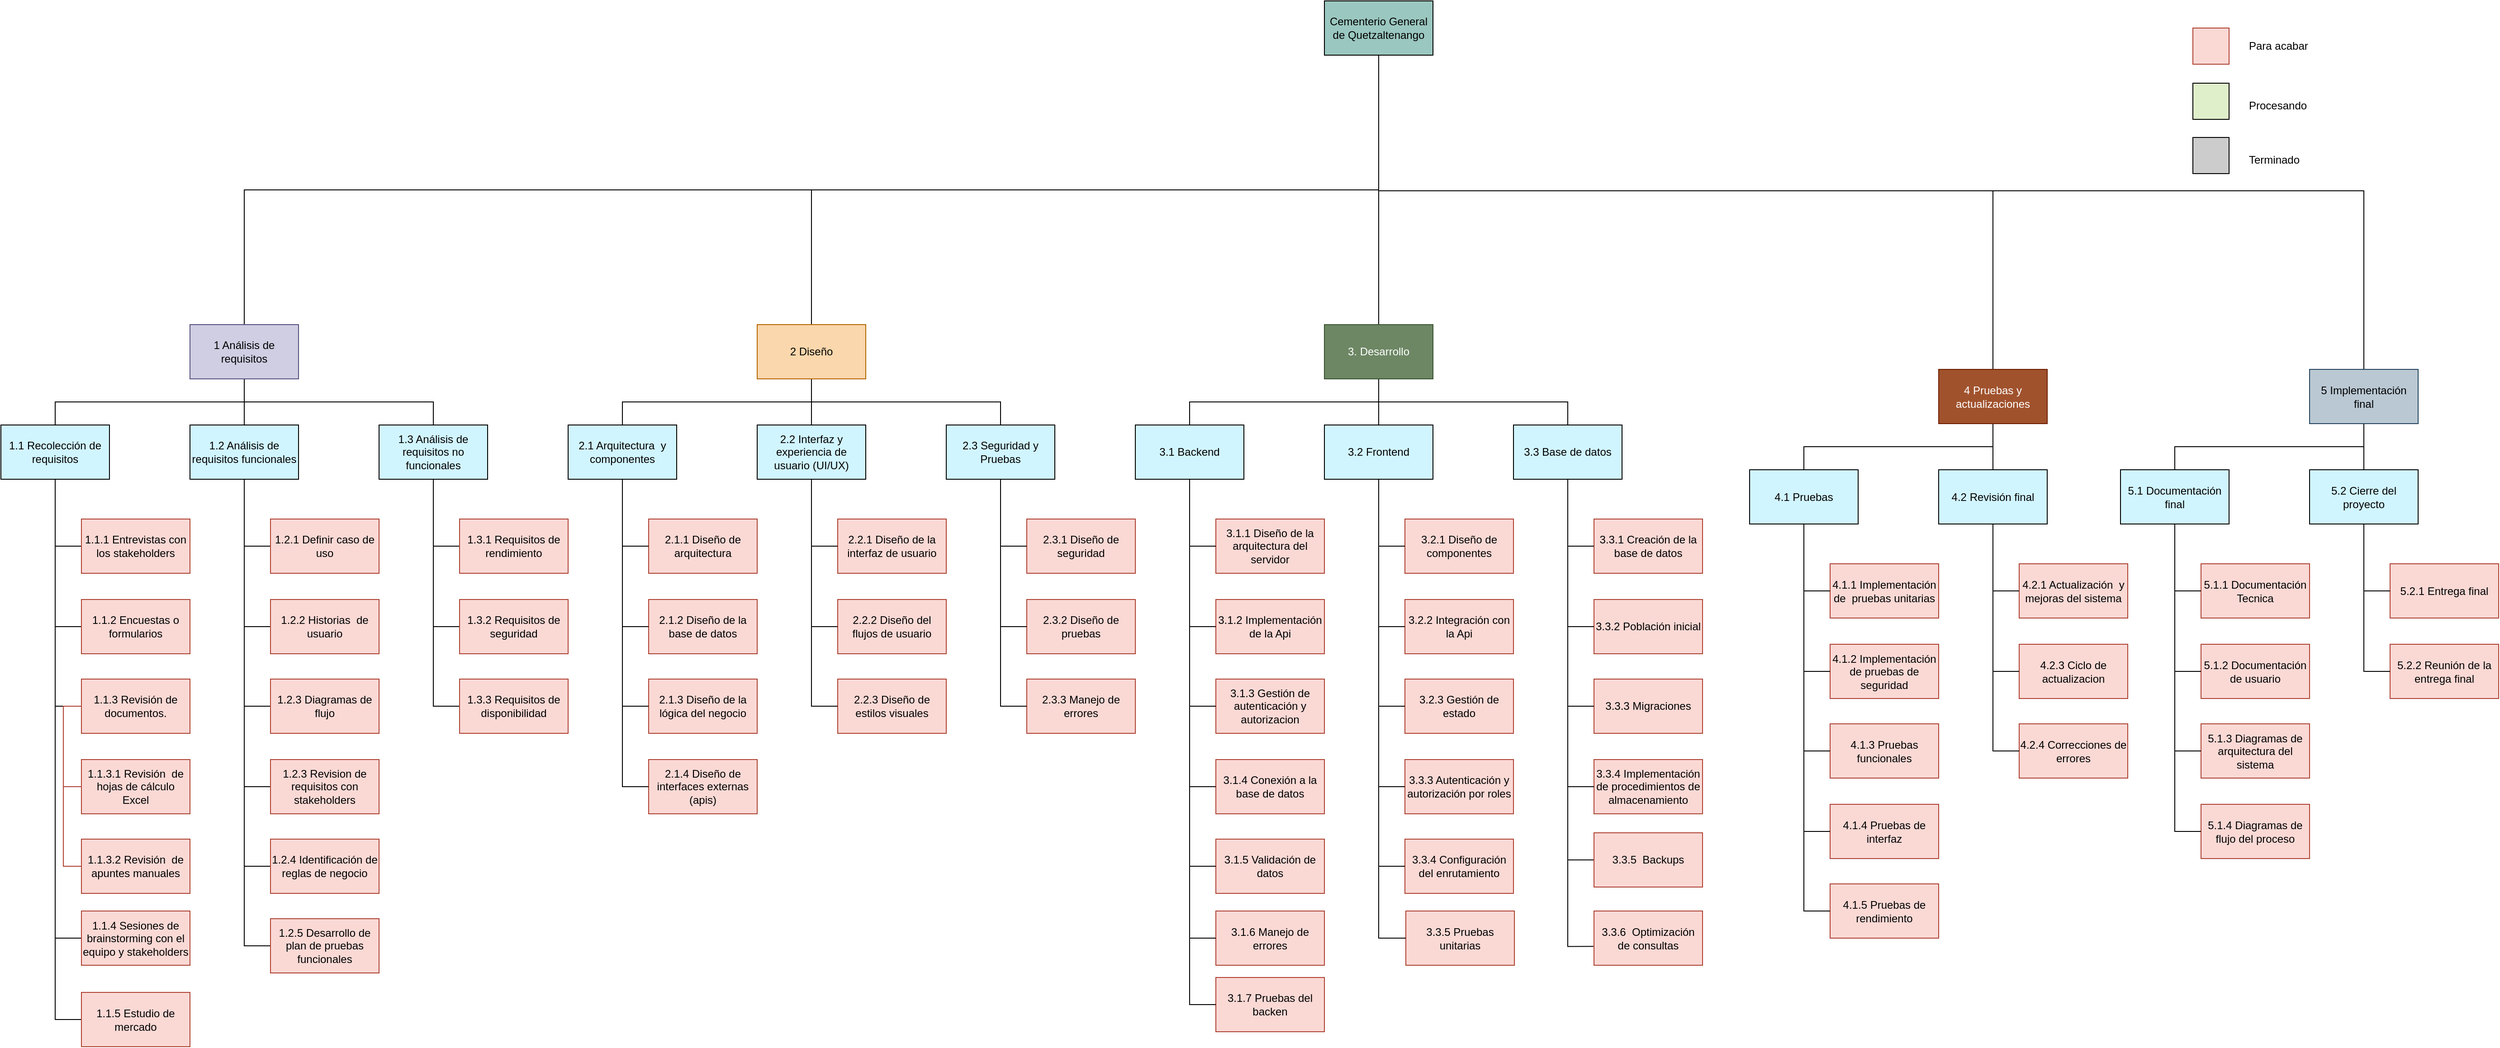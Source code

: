 <mxfile version="26.2.10">
  <diagram name="Página-1" id="ytp-J6KIpWUC5JyVUHeC">
    <mxGraphModel dx="3496" dy="3145" grid="1" gridSize="10" guides="1" tooltips="1" connect="1" arrows="1" fold="1" page="1" pageScale="1" pageWidth="827" pageHeight="1169" math="0" shadow="0">
      <root>
        <mxCell id="0" />
        <mxCell id="1" parent="0" />
        <mxCell id="alo-BbdLTmLTCpMK7mMC-1" style="edgeStyle=orthogonalEdgeStyle;rounded=0;orthogonalLoop=1;jettySize=auto;html=1;exitX=0.5;exitY=1;exitDx=0;exitDy=0;endArrow=none;endFill=0;" parent="1" source="alo-BbdLTmLTCpMK7mMC-4" target="alo-BbdLTmLTCpMK7mMC-90" edge="1">
          <mxGeometry relative="1" as="geometry" />
        </mxCell>
        <mxCell id="alo-BbdLTmLTCpMK7mMC-2" style="edgeStyle=orthogonalEdgeStyle;rounded=0;orthogonalLoop=1;jettySize=auto;html=1;exitX=0.5;exitY=1;exitDx=0;exitDy=0;endArrow=none;endFill=0;" parent="1" source="alo-BbdLTmLTCpMK7mMC-4" target="alo-BbdLTmLTCpMK7mMC-8" edge="1">
          <mxGeometry relative="1" as="geometry" />
        </mxCell>
        <mxCell id="alo-BbdLTmLTCpMK7mMC-3" style="edgeStyle=orthogonalEdgeStyle;rounded=0;orthogonalLoop=1;jettySize=auto;html=1;exitX=0.5;exitY=1;exitDx=0;exitDy=0;entryX=0.5;entryY=0;entryDx=0;entryDy=0;endArrow=none;endFill=0;" parent="1" source="alo-BbdLTmLTCpMK7mMC-4" target="alo-BbdLTmLTCpMK7mMC-46" edge="1">
          <mxGeometry relative="1" as="geometry" />
        </mxCell>
        <mxCell id="2wrqJp-WP9_0Wqr9iP73-225" style="edgeStyle=orthogonalEdgeStyle;rounded=0;orthogonalLoop=1;jettySize=auto;html=1;entryX=0.5;entryY=0;entryDx=0;entryDy=0;endArrow=none;startFill=0;exitX=0.5;exitY=1;exitDx=0;exitDy=0;" edge="1" parent="1" source="alo-BbdLTmLTCpMK7mMC-4" target="alo-BbdLTmLTCpMK7mMC-127">
          <mxGeometry relative="1" as="geometry">
            <Array as="points">
              <mxPoint x="1740" y="200" />
              <mxPoint x="2419" y="200" />
            </Array>
          </mxGeometry>
        </mxCell>
        <mxCell id="2wrqJp-WP9_0Wqr9iP73-226" style="edgeStyle=orthogonalEdgeStyle;rounded=0;orthogonalLoop=1;jettySize=auto;html=1;entryX=0.5;entryY=0;entryDx=0;entryDy=0;endArrow=none;startFill=0;exitX=0.5;exitY=1;exitDx=0;exitDy=0;" edge="1" parent="1" source="alo-BbdLTmLTCpMK7mMC-4" target="2wrqJp-WP9_0Wqr9iP73-206">
          <mxGeometry relative="1" as="geometry">
            <Array as="points">
              <mxPoint x="1740" y="200" />
              <mxPoint x="2829" y="200" />
            </Array>
          </mxGeometry>
        </mxCell>
        <mxCell id="alo-BbdLTmLTCpMK7mMC-4" value="Cementerio General de Quetzaltenango" style="rounded=0;whiteSpace=wrap;html=1;fillColor=#9AC7BF;" parent="1" vertex="1">
          <mxGeometry x="1680" y="-10" width="120" height="60" as="geometry" />
        </mxCell>
        <mxCell id="alo-BbdLTmLTCpMK7mMC-5" style="edgeStyle=orthogonalEdgeStyle;rounded=0;orthogonalLoop=1;jettySize=auto;html=1;exitX=0.5;exitY=1;exitDx=0;exitDy=0;endArrow=none;endFill=0;" parent="1" source="alo-BbdLTmLTCpMK7mMC-8" target="alo-BbdLTmLTCpMK7mMC-36" edge="1">
          <mxGeometry relative="1" as="geometry" />
        </mxCell>
        <mxCell id="alo-BbdLTmLTCpMK7mMC-6" style="edgeStyle=orthogonalEdgeStyle;rounded=0;orthogonalLoop=1;jettySize=auto;html=1;exitX=0.5;exitY=1;exitDx=0;exitDy=0;endArrow=none;endFill=0;" parent="1" source="alo-BbdLTmLTCpMK7mMC-8" target="alo-BbdLTmLTCpMK7mMC-14" edge="1">
          <mxGeometry relative="1" as="geometry" />
        </mxCell>
        <mxCell id="alo-BbdLTmLTCpMK7mMC-7" style="edgeStyle=orthogonalEdgeStyle;rounded=0;orthogonalLoop=1;jettySize=auto;html=1;exitX=0.5;exitY=1;exitDx=0;exitDy=0;endArrow=none;endFill=0;" parent="1" source="alo-BbdLTmLTCpMK7mMC-8" target="alo-BbdLTmLTCpMK7mMC-25" edge="1">
          <mxGeometry relative="1" as="geometry" />
        </mxCell>
        <mxCell id="alo-BbdLTmLTCpMK7mMC-8" value="1 Análisis de requisitos" style="rounded=0;whiteSpace=wrap;html=1;fillColor=#d0cee2;strokeColor=#56517e;" parent="1" vertex="1">
          <mxGeometry x="426" y="348" width="120" height="60" as="geometry" />
        </mxCell>
        <mxCell id="alo-BbdLTmLTCpMK7mMC-9" style="edgeStyle=orthogonalEdgeStyle;rounded=0;orthogonalLoop=1;jettySize=auto;html=1;exitX=0.5;exitY=1;exitDx=0;exitDy=0;entryX=0;entryY=0.5;entryDx=0;entryDy=0;endArrow=none;endFill=0;" parent="1" source="alo-BbdLTmLTCpMK7mMC-14" target="alo-BbdLTmLTCpMK7mMC-15" edge="1">
          <mxGeometry relative="1" as="geometry" />
        </mxCell>
        <mxCell id="alo-BbdLTmLTCpMK7mMC-10" style="edgeStyle=orthogonalEdgeStyle;rounded=0;orthogonalLoop=1;jettySize=auto;html=1;exitX=0.5;exitY=1;exitDx=0;exitDy=0;entryX=0;entryY=0.5;entryDx=0;entryDy=0;endArrow=none;endFill=0;" parent="1" source="alo-BbdLTmLTCpMK7mMC-14" target="alo-BbdLTmLTCpMK7mMC-17" edge="1">
          <mxGeometry relative="1" as="geometry" />
        </mxCell>
        <mxCell id="alo-BbdLTmLTCpMK7mMC-11" style="edgeStyle=orthogonalEdgeStyle;rounded=0;orthogonalLoop=1;jettySize=auto;html=1;exitX=0.5;exitY=1;exitDx=0;exitDy=0;entryX=0;entryY=0.5;entryDx=0;entryDy=0;endArrow=none;endFill=0;" parent="1" source="alo-BbdLTmLTCpMK7mMC-14" target="alo-BbdLTmLTCpMK7mMC-16" edge="1">
          <mxGeometry relative="1" as="geometry" />
        </mxCell>
        <mxCell id="alo-BbdLTmLTCpMK7mMC-12" style="edgeStyle=orthogonalEdgeStyle;rounded=0;orthogonalLoop=1;jettySize=auto;html=1;exitX=0.5;exitY=1;exitDx=0;exitDy=0;entryX=0;entryY=0.5;entryDx=0;entryDy=0;endArrow=none;endFill=0;" parent="1" source="alo-BbdLTmLTCpMK7mMC-14" target="alo-BbdLTmLTCpMK7mMC-18" edge="1">
          <mxGeometry relative="1" as="geometry" />
        </mxCell>
        <mxCell id="alo-BbdLTmLTCpMK7mMC-13" style="edgeStyle=orthogonalEdgeStyle;rounded=0;orthogonalLoop=1;jettySize=auto;html=1;exitX=0.5;exitY=1;exitDx=0;exitDy=0;entryX=0;entryY=0.5;entryDx=0;entryDy=0;endArrow=none;endFill=0;" parent="1" source="alo-BbdLTmLTCpMK7mMC-14" target="alo-BbdLTmLTCpMK7mMC-19" edge="1">
          <mxGeometry relative="1" as="geometry" />
        </mxCell>
        <mxCell id="alo-BbdLTmLTCpMK7mMC-14" value="1.1 Recolección de requisitos" style="rounded=0;whiteSpace=wrap;html=1;fillColor=#D1F5FF;" parent="1" vertex="1">
          <mxGeometry x="217" y="459" width="120" height="60" as="geometry" />
        </mxCell>
        <mxCell id="alo-BbdLTmLTCpMK7mMC-15" value="1.1.1 Entrevistas con los stakeholders" style="rounded=0;whiteSpace=wrap;html=1;fillColor=#fad9d5;strokeColor=#ae4132;" parent="1" vertex="1">
          <mxGeometry x="306" y="563" width="120" height="60" as="geometry" />
        </mxCell>
        <mxCell id="alo-BbdLTmLTCpMK7mMC-162" style="edgeStyle=orthogonalEdgeStyle;rounded=0;orthogonalLoop=1;jettySize=auto;html=1;entryX=0;entryY=0.5;entryDx=0;entryDy=0;exitX=0;exitY=0.5;exitDx=0;exitDy=0;endArrow=none;startFill=0;fillColor=#fad9d5;strokeColor=#ae4132;" parent="1" source="alo-BbdLTmLTCpMK7mMC-16" target="alo-BbdLTmLTCpMK7mMC-160" edge="1">
          <mxGeometry relative="1" as="geometry" />
        </mxCell>
        <mxCell id="alo-BbdLTmLTCpMK7mMC-163" style="edgeStyle=orthogonalEdgeStyle;rounded=0;orthogonalLoop=1;jettySize=auto;html=1;entryX=0;entryY=0.5;entryDx=0;entryDy=0;endArrow=none;startFill=0;exitX=0;exitY=0.5;exitDx=0;exitDy=0;fillColor=#fad9d5;strokeColor=#ae4132;" parent="1" source="alo-BbdLTmLTCpMK7mMC-16" target="alo-BbdLTmLTCpMK7mMC-161" edge="1">
          <mxGeometry relative="1" as="geometry" />
        </mxCell>
        <mxCell id="alo-BbdLTmLTCpMK7mMC-16" value="1.1.3 Revisión de documentos." style="rounded=0;whiteSpace=wrap;html=1;fillColor=#fad9d5;strokeColor=#ae4132;" parent="1" vertex="1">
          <mxGeometry x="306" y="740" width="120" height="60" as="geometry" />
        </mxCell>
        <mxCell id="alo-BbdLTmLTCpMK7mMC-17" value="1.1.2 Encuestas o formularios" style="rounded=0;whiteSpace=wrap;html=1;fillColor=#fad9d5;strokeColor=#ae4132;" parent="1" vertex="1">
          <mxGeometry x="306" y="652" width="120" height="60" as="geometry" />
        </mxCell>
        <mxCell id="alo-BbdLTmLTCpMK7mMC-18" value="1.1.4 Sesiones de brainstorming con el equipo y stakeholders" style="rounded=0;whiteSpace=wrap;html=1;fillColor=#fad9d5;strokeColor=#ae4132;" parent="1" vertex="1">
          <mxGeometry x="306" y="996.5" width="120" height="60" as="geometry" />
        </mxCell>
        <mxCell id="alo-BbdLTmLTCpMK7mMC-19" value="1.1.5 Estudio de mercado" style="rounded=0;whiteSpace=wrap;html=1;fillColor=#fad9d5;strokeColor=#ae4132;" parent="1" vertex="1">
          <mxGeometry x="306" y="1086.5" width="120" height="60" as="geometry" />
        </mxCell>
        <mxCell id="alo-BbdLTmLTCpMK7mMC-20" style="edgeStyle=orthogonalEdgeStyle;rounded=0;orthogonalLoop=1;jettySize=auto;html=1;exitX=0.5;exitY=1;exitDx=0;exitDy=0;entryX=0;entryY=0.5;entryDx=0;entryDy=0;endArrow=none;endFill=0;" parent="1" source="alo-BbdLTmLTCpMK7mMC-25" target="alo-BbdLTmLTCpMK7mMC-26" edge="1">
          <mxGeometry relative="1" as="geometry" />
        </mxCell>
        <mxCell id="alo-BbdLTmLTCpMK7mMC-21" style="edgeStyle=orthogonalEdgeStyle;rounded=0;orthogonalLoop=1;jettySize=auto;html=1;exitX=0.5;exitY=1;exitDx=0;exitDy=0;entryX=0;entryY=0.5;entryDx=0;entryDy=0;endArrow=none;endFill=0;" parent="1" source="alo-BbdLTmLTCpMK7mMC-25" target="alo-BbdLTmLTCpMK7mMC-28" edge="1">
          <mxGeometry relative="1" as="geometry" />
        </mxCell>
        <mxCell id="alo-BbdLTmLTCpMK7mMC-22" style="edgeStyle=orthogonalEdgeStyle;rounded=0;orthogonalLoop=1;jettySize=auto;html=1;exitX=0.5;exitY=1;exitDx=0;exitDy=0;entryX=0;entryY=0.5;entryDx=0;entryDy=0;endArrow=none;endFill=0;" parent="1" source="alo-BbdLTmLTCpMK7mMC-25" target="alo-BbdLTmLTCpMK7mMC-27" edge="1">
          <mxGeometry relative="1" as="geometry" />
        </mxCell>
        <mxCell id="alo-BbdLTmLTCpMK7mMC-23" style="edgeStyle=orthogonalEdgeStyle;rounded=0;orthogonalLoop=1;jettySize=auto;html=1;exitX=0.5;exitY=1;exitDx=0;exitDy=0;entryX=0;entryY=0.5;entryDx=0;entryDy=0;endArrow=none;endFill=0;" parent="1" source="alo-BbdLTmLTCpMK7mMC-25" target="alo-BbdLTmLTCpMK7mMC-29" edge="1">
          <mxGeometry relative="1" as="geometry" />
        </mxCell>
        <mxCell id="alo-BbdLTmLTCpMK7mMC-24" style="edgeStyle=orthogonalEdgeStyle;rounded=0;orthogonalLoop=1;jettySize=auto;html=1;exitX=0.5;exitY=1;exitDx=0;exitDy=0;entryX=0;entryY=0.5;entryDx=0;entryDy=0;endArrow=none;endFill=0;" parent="1" source="alo-BbdLTmLTCpMK7mMC-25" target="alo-BbdLTmLTCpMK7mMC-30" edge="1">
          <mxGeometry relative="1" as="geometry" />
        </mxCell>
        <mxCell id="alo-BbdLTmLTCpMK7mMC-25" value="1.2 Análisis de requisitos funcionales" style="rounded=0;whiteSpace=wrap;html=1;fillColor=#D1F5FF;" parent="1" vertex="1">
          <mxGeometry x="426" y="459" width="120" height="60" as="geometry" />
        </mxCell>
        <mxCell id="alo-BbdLTmLTCpMK7mMC-26" value="1.2.1 Definir caso de uso" style="rounded=0;whiteSpace=wrap;html=1;fillColor=#fad9d5;strokeColor=#ae4132;" parent="1" vertex="1">
          <mxGeometry x="515" y="563" width="120" height="60" as="geometry" />
        </mxCell>
        <mxCell id="alo-BbdLTmLTCpMK7mMC-27" value="1.2.3 Diagramas de flujo" style="rounded=0;whiteSpace=wrap;html=1;fillColor=#fad9d5;strokeColor=#ae4132;" parent="1" vertex="1">
          <mxGeometry x="515" y="740" width="120" height="60" as="geometry" />
        </mxCell>
        <mxCell id="alo-BbdLTmLTCpMK7mMC-28" value="1.2.2 Historias&amp;nbsp; de usuario" style="rounded=0;whiteSpace=wrap;html=1;fillColor=#fad9d5;strokeColor=#ae4132;" parent="1" vertex="1">
          <mxGeometry x="515" y="652" width="120" height="60" as="geometry" />
        </mxCell>
        <mxCell id="alo-BbdLTmLTCpMK7mMC-29" value="1.2.4 Identificación de reglas de negocio " style="rounded=0;whiteSpace=wrap;html=1;fillColor=#fad9d5;strokeColor=#ae4132;" parent="1" vertex="1">
          <mxGeometry x="515" y="917" width="120" height="60" as="geometry" />
        </mxCell>
        <mxCell id="alo-BbdLTmLTCpMK7mMC-30" value="1.2.5 Desarrollo de plan de pruebas funcionales" style="rounded=0;whiteSpace=wrap;html=1;fillColor=#fad9d5;strokeColor=#ae4132;" parent="1" vertex="1">
          <mxGeometry x="515" y="1005" width="120" height="60" as="geometry" />
        </mxCell>
        <mxCell id="alo-BbdLTmLTCpMK7mMC-31" style="edgeStyle=orthogonalEdgeStyle;rounded=0;orthogonalLoop=1;jettySize=auto;html=1;exitX=0.5;exitY=1;exitDx=0;exitDy=0;entryX=0;entryY=0.5;entryDx=0;entryDy=0;endArrow=none;endFill=0;" parent="1" source="alo-BbdLTmLTCpMK7mMC-36" target="alo-BbdLTmLTCpMK7mMC-37" edge="1">
          <mxGeometry relative="1" as="geometry" />
        </mxCell>
        <mxCell id="alo-BbdLTmLTCpMK7mMC-32" style="edgeStyle=orthogonalEdgeStyle;rounded=0;orthogonalLoop=1;jettySize=auto;html=1;exitX=0.5;exitY=1;exitDx=0;exitDy=0;entryX=0;entryY=0.5;entryDx=0;entryDy=0;endArrow=none;endFill=0;" parent="1" source="alo-BbdLTmLTCpMK7mMC-36" target="alo-BbdLTmLTCpMK7mMC-39" edge="1">
          <mxGeometry relative="1" as="geometry" />
        </mxCell>
        <mxCell id="alo-BbdLTmLTCpMK7mMC-33" style="edgeStyle=orthogonalEdgeStyle;rounded=0;orthogonalLoop=1;jettySize=auto;html=1;exitX=0.5;exitY=1;exitDx=0;exitDy=0;entryX=0;entryY=0.5;entryDx=0;entryDy=0;endArrow=none;endFill=0;" parent="1" source="alo-BbdLTmLTCpMK7mMC-36" target="alo-BbdLTmLTCpMK7mMC-38" edge="1">
          <mxGeometry relative="1" as="geometry" />
        </mxCell>
        <mxCell id="alo-BbdLTmLTCpMK7mMC-36" value="1.3 Análisis de requisitos no funcionales" style="rounded=0;whiteSpace=wrap;html=1;fillColor=#D1F5FF;" parent="1" vertex="1">
          <mxGeometry x="635" y="459" width="120" height="60" as="geometry" />
        </mxCell>
        <mxCell id="alo-BbdLTmLTCpMK7mMC-37" value="1.3.1 Requisitos de rendimiento" style="rounded=0;whiteSpace=wrap;html=1;fillColor=#fad9d5;strokeColor=#ae4132;" parent="1" vertex="1">
          <mxGeometry x="724" y="563" width="120" height="60" as="geometry" />
        </mxCell>
        <mxCell id="alo-BbdLTmLTCpMK7mMC-38" value="1.3.3 Requisitos de disponibilidad" style="rounded=0;whiteSpace=wrap;html=1;fillColor=#fad9d5;strokeColor=#ae4132;" parent="1" vertex="1">
          <mxGeometry x="724" y="740" width="120" height="60" as="geometry" />
        </mxCell>
        <mxCell id="alo-BbdLTmLTCpMK7mMC-39" value="1.3.2 Requisitos de seguridad" style="rounded=0;whiteSpace=wrap;html=1;fillColor=#fad9d5;strokeColor=#ae4132;" parent="1" vertex="1">
          <mxGeometry x="724" y="652" width="120" height="60" as="geometry" />
        </mxCell>
        <mxCell id="alo-BbdLTmLTCpMK7mMC-42" value="" style="group" parent="1" vertex="1" connectable="0">
          <mxGeometry x="844" y="348" width="627" height="629" as="geometry" />
        </mxCell>
        <mxCell id="alo-BbdLTmLTCpMK7mMC-43" style="edgeStyle=orthogonalEdgeStyle;rounded=0;orthogonalLoop=1;jettySize=auto;html=1;exitX=0.5;exitY=1;exitDx=0;exitDy=0;endArrow=none;endFill=0;" parent="alo-BbdLTmLTCpMK7mMC-42" source="alo-BbdLTmLTCpMK7mMC-46" target="alo-BbdLTmLTCpMK7mMC-69" edge="1">
          <mxGeometry relative="1" as="geometry" />
        </mxCell>
        <mxCell id="alo-BbdLTmLTCpMK7mMC-44" style="edgeStyle=orthogonalEdgeStyle;rounded=0;orthogonalLoop=1;jettySize=auto;html=1;exitX=0.5;exitY=1;exitDx=0;exitDy=0;endArrow=none;endFill=0;" parent="alo-BbdLTmLTCpMK7mMC-42" source="alo-BbdLTmLTCpMK7mMC-46" target="alo-BbdLTmLTCpMK7mMC-47" edge="1">
          <mxGeometry relative="1" as="geometry" />
        </mxCell>
        <mxCell id="alo-BbdLTmLTCpMK7mMC-45" style="edgeStyle=orthogonalEdgeStyle;rounded=0;orthogonalLoop=1;jettySize=auto;html=1;exitX=0.5;exitY=1;exitDx=0;exitDy=0;endArrow=none;endFill=0;" parent="alo-BbdLTmLTCpMK7mMC-42" source="alo-BbdLTmLTCpMK7mMC-46" target="alo-BbdLTmLTCpMK7mMC-58" edge="1">
          <mxGeometry relative="1" as="geometry" />
        </mxCell>
        <mxCell id="alo-BbdLTmLTCpMK7mMC-46" value="2 Diseño" style="rounded=0;whiteSpace=wrap;html=1;fillColor=#fad7ac;strokeColor=#b46504;" parent="alo-BbdLTmLTCpMK7mMC-42" vertex="1">
          <mxGeometry x="209" width="120" height="60" as="geometry" />
        </mxCell>
        <mxCell id="alo-BbdLTmLTCpMK7mMC-47" value="2.1 Arquitectura&amp;nbsp; y componentes" style="rounded=0;whiteSpace=wrap;html=1;fillColor=#D1F5FF;" parent="alo-BbdLTmLTCpMK7mMC-42" vertex="1">
          <mxGeometry y="111" width="120" height="60" as="geometry" />
        </mxCell>
        <mxCell id="alo-BbdLTmLTCpMK7mMC-48" value="2.1.1 Diseño de arquitectura" style="rounded=0;whiteSpace=wrap;html=1;fillColor=#fad9d5;strokeColor=#ae4132;" parent="alo-BbdLTmLTCpMK7mMC-42" vertex="1">
          <mxGeometry x="89" y="215" width="120" height="60" as="geometry" />
        </mxCell>
        <mxCell id="alo-BbdLTmLTCpMK7mMC-49" style="edgeStyle=orthogonalEdgeStyle;rounded=0;orthogonalLoop=1;jettySize=auto;html=1;exitX=0.5;exitY=1;exitDx=0;exitDy=0;entryX=0;entryY=0.5;entryDx=0;entryDy=0;endArrow=none;endFill=0;" parent="alo-BbdLTmLTCpMK7mMC-42" source="alo-BbdLTmLTCpMK7mMC-47" target="alo-BbdLTmLTCpMK7mMC-48" edge="1">
          <mxGeometry relative="1" as="geometry" />
        </mxCell>
        <mxCell id="alo-BbdLTmLTCpMK7mMC-50" value="2.1.3 Diseño de la lógica del negocio " style="rounded=0;whiteSpace=wrap;html=1;fillColor=#fad9d5;strokeColor=#ae4132;" parent="alo-BbdLTmLTCpMK7mMC-42" vertex="1">
          <mxGeometry x="89" y="392" width="120" height="60" as="geometry" />
        </mxCell>
        <mxCell id="alo-BbdLTmLTCpMK7mMC-51" style="edgeStyle=orthogonalEdgeStyle;rounded=0;orthogonalLoop=1;jettySize=auto;html=1;exitX=0.5;exitY=1;exitDx=0;exitDy=0;entryX=0;entryY=0.5;entryDx=0;entryDy=0;endArrow=none;endFill=0;" parent="alo-BbdLTmLTCpMK7mMC-42" source="alo-BbdLTmLTCpMK7mMC-47" target="alo-BbdLTmLTCpMK7mMC-50" edge="1">
          <mxGeometry relative="1" as="geometry" />
        </mxCell>
        <mxCell id="alo-BbdLTmLTCpMK7mMC-52" value="2.1.2 Diseño de la base de datos" style="rounded=0;whiteSpace=wrap;html=1;fillColor=#fad9d5;strokeColor=#ae4132;" parent="alo-BbdLTmLTCpMK7mMC-42" vertex="1">
          <mxGeometry x="89" y="304" width="120" height="60" as="geometry" />
        </mxCell>
        <mxCell id="alo-BbdLTmLTCpMK7mMC-53" style="edgeStyle=orthogonalEdgeStyle;rounded=0;orthogonalLoop=1;jettySize=auto;html=1;exitX=0.5;exitY=1;exitDx=0;exitDy=0;entryX=0;entryY=0.5;entryDx=0;entryDy=0;endArrow=none;endFill=0;" parent="alo-BbdLTmLTCpMK7mMC-42" source="alo-BbdLTmLTCpMK7mMC-47" target="alo-BbdLTmLTCpMK7mMC-52" edge="1">
          <mxGeometry relative="1" as="geometry" />
        </mxCell>
        <mxCell id="alo-BbdLTmLTCpMK7mMC-54" value="2.1.4 Diseño de interfaces externas (apis)" style="rounded=0;whiteSpace=wrap;html=1;fillColor=#fad9d5;strokeColor=#ae4132;" parent="alo-BbdLTmLTCpMK7mMC-42" vertex="1">
          <mxGeometry x="89" y="481" width="120" height="60" as="geometry" />
        </mxCell>
        <mxCell id="alo-BbdLTmLTCpMK7mMC-55" style="edgeStyle=orthogonalEdgeStyle;rounded=0;orthogonalLoop=1;jettySize=auto;html=1;exitX=0.5;exitY=1;exitDx=0;exitDy=0;entryX=0;entryY=0.5;entryDx=0;entryDy=0;endArrow=none;endFill=0;" parent="alo-BbdLTmLTCpMK7mMC-42" source="alo-BbdLTmLTCpMK7mMC-47" target="alo-BbdLTmLTCpMK7mMC-54" edge="1">
          <mxGeometry relative="1" as="geometry" />
        </mxCell>
        <mxCell id="alo-BbdLTmLTCpMK7mMC-58" value="2.2 Interfaz y experiencia de usuario (UI/UX)" style="rounded=0;whiteSpace=wrap;html=1;fillColor=#D1F5FF;" parent="alo-BbdLTmLTCpMK7mMC-42" vertex="1">
          <mxGeometry x="209" y="111" width="120" height="60" as="geometry" />
        </mxCell>
        <mxCell id="alo-BbdLTmLTCpMK7mMC-59" value="2.2.1 Diseño de la interfaz de usuario" style="rounded=0;whiteSpace=wrap;html=1;fillColor=#fad9d5;strokeColor=#ae4132;" parent="alo-BbdLTmLTCpMK7mMC-42" vertex="1">
          <mxGeometry x="298" y="215" width="120" height="60" as="geometry" />
        </mxCell>
        <mxCell id="alo-BbdLTmLTCpMK7mMC-60" style="edgeStyle=orthogonalEdgeStyle;rounded=0;orthogonalLoop=1;jettySize=auto;html=1;exitX=0.5;exitY=1;exitDx=0;exitDy=0;entryX=0;entryY=0.5;entryDx=0;entryDy=0;endArrow=none;endFill=0;" parent="alo-BbdLTmLTCpMK7mMC-42" source="alo-BbdLTmLTCpMK7mMC-58" target="alo-BbdLTmLTCpMK7mMC-59" edge="1">
          <mxGeometry relative="1" as="geometry" />
        </mxCell>
        <mxCell id="alo-BbdLTmLTCpMK7mMC-61" value="2.2.3 Diseño de estilos visuales" style="rounded=0;whiteSpace=wrap;html=1;fillColor=#fad9d5;strokeColor=#ae4132;" parent="alo-BbdLTmLTCpMK7mMC-42" vertex="1">
          <mxGeometry x="298" y="392" width="120" height="60" as="geometry" />
        </mxCell>
        <mxCell id="alo-BbdLTmLTCpMK7mMC-62" style="edgeStyle=orthogonalEdgeStyle;rounded=0;orthogonalLoop=1;jettySize=auto;html=1;exitX=0.5;exitY=1;exitDx=0;exitDy=0;entryX=0;entryY=0.5;entryDx=0;entryDy=0;endArrow=none;endFill=0;" parent="alo-BbdLTmLTCpMK7mMC-42" source="alo-BbdLTmLTCpMK7mMC-58" target="alo-BbdLTmLTCpMK7mMC-61" edge="1">
          <mxGeometry relative="1" as="geometry" />
        </mxCell>
        <mxCell id="alo-BbdLTmLTCpMK7mMC-63" value="2.2.2 Diseño del flujos de usuario" style="rounded=0;whiteSpace=wrap;html=1;fillColor=#fad9d5;strokeColor=#ae4132;" parent="alo-BbdLTmLTCpMK7mMC-42" vertex="1">
          <mxGeometry x="298" y="304" width="120" height="60" as="geometry" />
        </mxCell>
        <mxCell id="alo-BbdLTmLTCpMK7mMC-64" style="edgeStyle=orthogonalEdgeStyle;rounded=0;orthogonalLoop=1;jettySize=auto;html=1;exitX=0.5;exitY=1;exitDx=0;exitDy=0;entryX=0;entryY=0.5;entryDx=0;entryDy=0;endArrow=none;endFill=0;" parent="alo-BbdLTmLTCpMK7mMC-42" source="alo-BbdLTmLTCpMK7mMC-58" target="alo-BbdLTmLTCpMK7mMC-63" edge="1">
          <mxGeometry relative="1" as="geometry" />
        </mxCell>
        <mxCell id="alo-BbdLTmLTCpMK7mMC-69" value="2.3 Seguridad y Pruebas" style="rounded=0;whiteSpace=wrap;html=1;fillColor=#D1F5FF;" parent="alo-BbdLTmLTCpMK7mMC-42" vertex="1">
          <mxGeometry x="418" y="111" width="120" height="60" as="geometry" />
        </mxCell>
        <mxCell id="alo-BbdLTmLTCpMK7mMC-70" value="2.3.1 Diseño de seguridad" style="rounded=0;whiteSpace=wrap;html=1;fillColor=#fad9d5;strokeColor=#ae4132;" parent="alo-BbdLTmLTCpMK7mMC-42" vertex="1">
          <mxGeometry x="507" y="215" width="120" height="60" as="geometry" />
        </mxCell>
        <mxCell id="alo-BbdLTmLTCpMK7mMC-71" style="edgeStyle=orthogonalEdgeStyle;rounded=0;orthogonalLoop=1;jettySize=auto;html=1;exitX=0.5;exitY=1;exitDx=0;exitDy=0;entryX=0;entryY=0.5;entryDx=0;entryDy=0;endArrow=none;endFill=0;" parent="alo-BbdLTmLTCpMK7mMC-42" source="alo-BbdLTmLTCpMK7mMC-69" target="alo-BbdLTmLTCpMK7mMC-70" edge="1">
          <mxGeometry relative="1" as="geometry" />
        </mxCell>
        <mxCell id="alo-BbdLTmLTCpMK7mMC-72" value="2.3.3 Manejo de errores" style="rounded=0;whiteSpace=wrap;html=1;fillColor=#fad9d5;strokeColor=#ae4132;" parent="alo-BbdLTmLTCpMK7mMC-42" vertex="1">
          <mxGeometry x="507" y="392" width="120" height="60" as="geometry" />
        </mxCell>
        <mxCell id="alo-BbdLTmLTCpMK7mMC-73" style="edgeStyle=orthogonalEdgeStyle;rounded=0;orthogonalLoop=1;jettySize=auto;html=1;exitX=0.5;exitY=1;exitDx=0;exitDy=0;entryX=0;entryY=0.5;entryDx=0;entryDy=0;endArrow=none;endFill=0;" parent="alo-BbdLTmLTCpMK7mMC-42" source="alo-BbdLTmLTCpMK7mMC-69" target="alo-BbdLTmLTCpMK7mMC-72" edge="1">
          <mxGeometry relative="1" as="geometry" />
        </mxCell>
        <mxCell id="alo-BbdLTmLTCpMK7mMC-74" value="2.3.2 Diseño de pruebas" style="rounded=0;whiteSpace=wrap;html=1;fillColor=#fad9d5;strokeColor=#ae4132;" parent="alo-BbdLTmLTCpMK7mMC-42" vertex="1">
          <mxGeometry x="507" y="304" width="120" height="60" as="geometry" />
        </mxCell>
        <mxCell id="alo-BbdLTmLTCpMK7mMC-75" style="edgeStyle=orthogonalEdgeStyle;rounded=0;orthogonalLoop=1;jettySize=auto;html=1;exitX=0.5;exitY=1;exitDx=0;exitDy=0;entryX=0;entryY=0.5;entryDx=0;entryDy=0;endArrow=none;endFill=0;" parent="alo-BbdLTmLTCpMK7mMC-42" source="alo-BbdLTmLTCpMK7mMC-69" target="alo-BbdLTmLTCpMK7mMC-74" edge="1">
          <mxGeometry relative="1" as="geometry" />
        </mxCell>
        <mxCell id="alo-BbdLTmLTCpMK7mMC-80" value="" style="rounded=0;whiteSpace=wrap;html=1;fillColor=#fad9d5;strokeColor=#ae4132;" parent="1" vertex="1">
          <mxGeometry x="2640" y="20" width="40" height="40" as="geometry" />
        </mxCell>
        <mxCell id="alo-BbdLTmLTCpMK7mMC-81" value="" style="rounded=0;whiteSpace=wrap;html=1;fillColor=#DFEFCA;" parent="1" vertex="1">
          <mxGeometry x="2640" y="81" width="40" height="40" as="geometry" />
        </mxCell>
        <mxCell id="alo-BbdLTmLTCpMK7mMC-82" value="" style="rounded=0;whiteSpace=wrap;html=1;fillColor=#cccccc;" parent="1" vertex="1">
          <mxGeometry x="2640" y="141" width="40" height="40" as="geometry" />
        </mxCell>
        <mxCell id="alo-BbdLTmLTCpMK7mMC-83" value="Para acabar" style="text;html=1;strokeColor=none;fillColor=none;align=left;verticalAlign=middle;whiteSpace=wrap;rounded=0;" parent="1" vertex="1">
          <mxGeometry x="2700" y="30" width="110" height="20" as="geometry" />
        </mxCell>
        <mxCell id="alo-BbdLTmLTCpMK7mMC-84" value="Procesando" style="text;html=1;strokeColor=none;fillColor=none;align=left;verticalAlign=middle;whiteSpace=wrap;rounded=0;" parent="1" vertex="1">
          <mxGeometry x="2700" y="96" width="110" height="20" as="geometry" />
        </mxCell>
        <mxCell id="alo-BbdLTmLTCpMK7mMC-85" value="Terminado" style="text;html=1;strokeColor=none;fillColor=none;align=left;verticalAlign=middle;whiteSpace=wrap;rounded=0;" parent="1" vertex="1">
          <mxGeometry x="2700" y="156" width="110" height="20" as="geometry" />
        </mxCell>
        <mxCell id="alo-BbdLTmLTCpMK7mMC-86" value="" style="group" parent="1" vertex="1" connectable="0">
          <mxGeometry x="1471" y="348" width="627" height="629" as="geometry" />
        </mxCell>
        <mxCell id="alo-BbdLTmLTCpMK7mMC-87" style="edgeStyle=orthogonalEdgeStyle;rounded=0;orthogonalLoop=1;jettySize=auto;html=1;exitX=0.5;exitY=1;exitDx=0;exitDy=0;endArrow=none;endFill=0;" parent="alo-BbdLTmLTCpMK7mMC-86" source="alo-BbdLTmLTCpMK7mMC-90" target="alo-BbdLTmLTCpMK7mMC-113" edge="1">
          <mxGeometry relative="1" as="geometry" />
        </mxCell>
        <mxCell id="alo-BbdLTmLTCpMK7mMC-88" style="edgeStyle=orthogonalEdgeStyle;rounded=0;orthogonalLoop=1;jettySize=auto;html=1;exitX=0.5;exitY=1;exitDx=0;exitDy=0;endArrow=none;endFill=0;" parent="alo-BbdLTmLTCpMK7mMC-86" source="alo-BbdLTmLTCpMK7mMC-90" target="alo-BbdLTmLTCpMK7mMC-91" edge="1">
          <mxGeometry relative="1" as="geometry" />
        </mxCell>
        <mxCell id="alo-BbdLTmLTCpMK7mMC-89" style="edgeStyle=orthogonalEdgeStyle;rounded=0;orthogonalLoop=1;jettySize=auto;html=1;exitX=0.5;exitY=1;exitDx=0;exitDy=0;endArrow=none;endFill=0;" parent="alo-BbdLTmLTCpMK7mMC-86" source="alo-BbdLTmLTCpMK7mMC-90" target="alo-BbdLTmLTCpMK7mMC-102" edge="1">
          <mxGeometry relative="1" as="geometry" />
        </mxCell>
        <mxCell id="alo-BbdLTmLTCpMK7mMC-90" value="3. Desarrollo" style="rounded=0;whiteSpace=wrap;html=1;fillColor=#6d8764;fontColor=#ffffff;strokeColor=#3A5431;" parent="alo-BbdLTmLTCpMK7mMC-86" vertex="1">
          <mxGeometry x="209" width="120" height="60" as="geometry" />
        </mxCell>
        <mxCell id="alo-BbdLTmLTCpMK7mMC-91" value="3.1 Backend" style="rounded=0;whiteSpace=wrap;html=1;fillColor=#D1F5FF;" parent="alo-BbdLTmLTCpMK7mMC-86" vertex="1">
          <mxGeometry y="111" width="120" height="60" as="geometry" />
        </mxCell>
        <mxCell id="alo-BbdLTmLTCpMK7mMC-92" value="3.1.1 Diseño de la arquitectura del servidor" style="rounded=0;whiteSpace=wrap;html=1;fillColor=#fad9d5;strokeColor=#ae4132;" parent="alo-BbdLTmLTCpMK7mMC-86" vertex="1">
          <mxGeometry x="89" y="215" width="120" height="60" as="geometry" />
        </mxCell>
        <mxCell id="alo-BbdLTmLTCpMK7mMC-93" style="edgeStyle=orthogonalEdgeStyle;rounded=0;orthogonalLoop=1;jettySize=auto;html=1;exitX=0.5;exitY=1;exitDx=0;exitDy=0;entryX=0;entryY=0.5;entryDx=0;entryDy=0;endArrow=none;endFill=0;" parent="alo-BbdLTmLTCpMK7mMC-86" source="alo-BbdLTmLTCpMK7mMC-91" target="alo-BbdLTmLTCpMK7mMC-92" edge="1">
          <mxGeometry relative="1" as="geometry" />
        </mxCell>
        <mxCell id="alo-BbdLTmLTCpMK7mMC-94" value="3.1.3 Gestión de autenticación y autorizacion" style="rounded=0;whiteSpace=wrap;html=1;fillColor=#fad9d5;strokeColor=#ae4132;" parent="alo-BbdLTmLTCpMK7mMC-86" vertex="1">
          <mxGeometry x="89" y="392" width="120" height="60" as="geometry" />
        </mxCell>
        <mxCell id="alo-BbdLTmLTCpMK7mMC-95" style="edgeStyle=orthogonalEdgeStyle;rounded=0;orthogonalLoop=1;jettySize=auto;html=1;exitX=0.5;exitY=1;exitDx=0;exitDy=0;entryX=0;entryY=0.5;entryDx=0;entryDy=0;endArrow=none;endFill=0;" parent="alo-BbdLTmLTCpMK7mMC-86" source="alo-BbdLTmLTCpMK7mMC-91" target="alo-BbdLTmLTCpMK7mMC-94" edge="1">
          <mxGeometry relative="1" as="geometry" />
        </mxCell>
        <mxCell id="alo-BbdLTmLTCpMK7mMC-96" value="3.1.2 Implementación de la Api" style="rounded=0;whiteSpace=wrap;html=1;fillColor=#fad9d5;strokeColor=#ae4132;" parent="alo-BbdLTmLTCpMK7mMC-86" vertex="1">
          <mxGeometry x="89" y="304" width="120" height="60" as="geometry" />
        </mxCell>
        <mxCell id="alo-BbdLTmLTCpMK7mMC-97" style="edgeStyle=orthogonalEdgeStyle;rounded=0;orthogonalLoop=1;jettySize=auto;html=1;exitX=0.5;exitY=1;exitDx=0;exitDy=0;entryX=0;entryY=0.5;entryDx=0;entryDy=0;endArrow=none;endFill=0;" parent="alo-BbdLTmLTCpMK7mMC-86" source="alo-BbdLTmLTCpMK7mMC-91" target="alo-BbdLTmLTCpMK7mMC-96" edge="1">
          <mxGeometry relative="1" as="geometry" />
        </mxCell>
        <mxCell id="alo-BbdLTmLTCpMK7mMC-98" value="3.1.4 Conexión a la base de datos" style="rounded=0;whiteSpace=wrap;html=1;fillColor=#fad9d5;strokeColor=#ae4132;" parent="alo-BbdLTmLTCpMK7mMC-86" vertex="1">
          <mxGeometry x="89" y="481" width="120" height="60" as="geometry" />
        </mxCell>
        <mxCell id="alo-BbdLTmLTCpMK7mMC-99" style="edgeStyle=orthogonalEdgeStyle;rounded=0;orthogonalLoop=1;jettySize=auto;html=1;exitX=0.5;exitY=1;exitDx=0;exitDy=0;entryX=0;entryY=0.5;entryDx=0;entryDy=0;endArrow=none;endFill=0;" parent="alo-BbdLTmLTCpMK7mMC-86" source="alo-BbdLTmLTCpMK7mMC-91" target="alo-BbdLTmLTCpMK7mMC-98" edge="1">
          <mxGeometry relative="1" as="geometry" />
        </mxCell>
        <mxCell id="alo-BbdLTmLTCpMK7mMC-100" value="3.1.5 Validación de datos" style="rounded=0;whiteSpace=wrap;html=1;fillColor=#fad9d5;strokeColor=#ae4132;" parent="alo-BbdLTmLTCpMK7mMC-86" vertex="1">
          <mxGeometry x="89" y="569" width="120" height="60" as="geometry" />
        </mxCell>
        <mxCell id="alo-BbdLTmLTCpMK7mMC-101" style="edgeStyle=orthogonalEdgeStyle;rounded=0;orthogonalLoop=1;jettySize=auto;html=1;exitX=0.5;exitY=1;exitDx=0;exitDy=0;entryX=0;entryY=0.5;entryDx=0;entryDy=0;endArrow=none;endFill=0;" parent="alo-BbdLTmLTCpMK7mMC-86" source="alo-BbdLTmLTCpMK7mMC-91" target="alo-BbdLTmLTCpMK7mMC-100" edge="1">
          <mxGeometry relative="1" as="geometry" />
        </mxCell>
        <mxCell id="alo-BbdLTmLTCpMK7mMC-102" value="3.2 Frontend" style="rounded=0;whiteSpace=wrap;html=1;fillColor=#D1F5FF;" parent="alo-BbdLTmLTCpMK7mMC-86" vertex="1">
          <mxGeometry x="209" y="111" width="120" height="60" as="geometry" />
        </mxCell>
        <mxCell id="alo-BbdLTmLTCpMK7mMC-103" value="3.2.1 Diseño de componentes" style="rounded=0;whiteSpace=wrap;html=1;fillColor=#fad9d5;strokeColor=#ae4132;" parent="alo-BbdLTmLTCpMK7mMC-86" vertex="1">
          <mxGeometry x="298" y="215" width="120" height="60" as="geometry" />
        </mxCell>
        <mxCell id="alo-BbdLTmLTCpMK7mMC-104" style="edgeStyle=orthogonalEdgeStyle;rounded=0;orthogonalLoop=1;jettySize=auto;html=1;exitX=0.5;exitY=1;exitDx=0;exitDy=0;entryX=0;entryY=0.5;entryDx=0;entryDy=0;endArrow=none;endFill=0;" parent="alo-BbdLTmLTCpMK7mMC-86" source="alo-BbdLTmLTCpMK7mMC-102" target="alo-BbdLTmLTCpMK7mMC-103" edge="1">
          <mxGeometry relative="1" as="geometry" />
        </mxCell>
        <mxCell id="alo-BbdLTmLTCpMK7mMC-105" value="3.2.3 Gestión de estado" style="rounded=0;whiteSpace=wrap;html=1;fillColor=#fad9d5;strokeColor=#ae4132;" parent="alo-BbdLTmLTCpMK7mMC-86" vertex="1">
          <mxGeometry x="298" y="392" width="120" height="60" as="geometry" />
        </mxCell>
        <mxCell id="alo-BbdLTmLTCpMK7mMC-106" style="edgeStyle=orthogonalEdgeStyle;rounded=0;orthogonalLoop=1;jettySize=auto;html=1;exitX=0.5;exitY=1;exitDx=0;exitDy=0;entryX=0;entryY=0.5;entryDx=0;entryDy=0;endArrow=none;endFill=0;" parent="alo-BbdLTmLTCpMK7mMC-86" source="alo-BbdLTmLTCpMK7mMC-102" target="alo-BbdLTmLTCpMK7mMC-105" edge="1">
          <mxGeometry relative="1" as="geometry" />
        </mxCell>
        <mxCell id="alo-BbdLTmLTCpMK7mMC-107" value="3.2.2 Integración con la Api" style="rounded=0;whiteSpace=wrap;html=1;fillColor=#fad9d5;strokeColor=#ae4132;" parent="alo-BbdLTmLTCpMK7mMC-86" vertex="1">
          <mxGeometry x="298" y="304" width="120" height="60" as="geometry" />
        </mxCell>
        <mxCell id="alo-BbdLTmLTCpMK7mMC-108" style="edgeStyle=orthogonalEdgeStyle;rounded=0;orthogonalLoop=1;jettySize=auto;html=1;exitX=0.5;exitY=1;exitDx=0;exitDy=0;entryX=0;entryY=0.5;entryDx=0;entryDy=0;endArrow=none;endFill=0;" parent="alo-BbdLTmLTCpMK7mMC-86" source="alo-BbdLTmLTCpMK7mMC-102" target="alo-BbdLTmLTCpMK7mMC-107" edge="1">
          <mxGeometry relative="1" as="geometry" />
        </mxCell>
        <mxCell id="alo-BbdLTmLTCpMK7mMC-109" value="3.3.3 Autenticación y autorización por roles" style="rounded=0;whiteSpace=wrap;html=1;fillColor=#fad9d5;strokeColor=#ae4132;" parent="alo-BbdLTmLTCpMK7mMC-86" vertex="1">
          <mxGeometry x="298" y="481" width="120" height="60" as="geometry" />
        </mxCell>
        <mxCell id="alo-BbdLTmLTCpMK7mMC-110" style="edgeStyle=orthogonalEdgeStyle;rounded=0;orthogonalLoop=1;jettySize=auto;html=1;exitX=0.5;exitY=1;exitDx=0;exitDy=0;entryX=0;entryY=0.5;entryDx=0;entryDy=0;endArrow=none;endFill=0;" parent="alo-BbdLTmLTCpMK7mMC-86" source="alo-BbdLTmLTCpMK7mMC-102" target="alo-BbdLTmLTCpMK7mMC-109" edge="1">
          <mxGeometry relative="1" as="geometry" />
        </mxCell>
        <mxCell id="alo-BbdLTmLTCpMK7mMC-111" value="3.3.4 Configuración del enrutamiento" style="rounded=0;whiteSpace=wrap;html=1;fillColor=#fad9d5;strokeColor=#ae4132;" parent="alo-BbdLTmLTCpMK7mMC-86" vertex="1">
          <mxGeometry x="298" y="569" width="120" height="60" as="geometry" />
        </mxCell>
        <mxCell id="alo-BbdLTmLTCpMK7mMC-112" style="edgeStyle=orthogonalEdgeStyle;rounded=0;orthogonalLoop=1;jettySize=auto;html=1;exitX=0.5;exitY=1;exitDx=0;exitDy=0;entryX=0;entryY=0.5;entryDx=0;entryDy=0;endArrow=none;endFill=0;" parent="alo-BbdLTmLTCpMK7mMC-86" source="alo-BbdLTmLTCpMK7mMC-102" target="alo-BbdLTmLTCpMK7mMC-111" edge="1">
          <mxGeometry relative="1" as="geometry" />
        </mxCell>
        <mxCell id="2wrqJp-WP9_0Wqr9iP73-194" style="edgeStyle=orthogonalEdgeStyle;rounded=0;orthogonalLoop=1;jettySize=auto;html=1;entryX=0;entryY=0.5;entryDx=0;entryDy=0;endArrow=none;startFill=0;" edge="1" parent="alo-BbdLTmLTCpMK7mMC-86" source="alo-BbdLTmLTCpMK7mMC-113" target="2wrqJp-WP9_0Wqr9iP73-155">
          <mxGeometry relative="1" as="geometry" />
        </mxCell>
        <mxCell id="alo-BbdLTmLTCpMK7mMC-113" value="3.3 Base de datos" style="rounded=0;whiteSpace=wrap;html=1;fillColor=#D1F5FF;" parent="alo-BbdLTmLTCpMK7mMC-86" vertex="1">
          <mxGeometry x="418" y="111" width="120" height="60" as="geometry" />
        </mxCell>
        <mxCell id="alo-BbdLTmLTCpMK7mMC-114" value="3.3.1 Creación de la base de datos " style="rounded=0;whiteSpace=wrap;html=1;fillColor=#fad9d5;strokeColor=#ae4132;" parent="alo-BbdLTmLTCpMK7mMC-86" vertex="1">
          <mxGeometry x="507" y="215" width="120" height="60" as="geometry" />
        </mxCell>
        <mxCell id="alo-BbdLTmLTCpMK7mMC-115" style="edgeStyle=orthogonalEdgeStyle;rounded=0;orthogonalLoop=1;jettySize=auto;html=1;exitX=0.5;exitY=1;exitDx=0;exitDy=0;entryX=0;entryY=0.5;entryDx=0;entryDy=0;endArrow=none;endFill=0;" parent="alo-BbdLTmLTCpMK7mMC-86" source="alo-BbdLTmLTCpMK7mMC-113" target="alo-BbdLTmLTCpMK7mMC-114" edge="1">
          <mxGeometry relative="1" as="geometry" />
        </mxCell>
        <mxCell id="alo-BbdLTmLTCpMK7mMC-116" value="3.3.3 Migraciones" style="rounded=0;whiteSpace=wrap;html=1;fillColor=#fad9d5;strokeColor=#ae4132;" parent="alo-BbdLTmLTCpMK7mMC-86" vertex="1">
          <mxGeometry x="507" y="392" width="120" height="60" as="geometry" />
        </mxCell>
        <mxCell id="alo-BbdLTmLTCpMK7mMC-117" style="edgeStyle=orthogonalEdgeStyle;rounded=0;orthogonalLoop=1;jettySize=auto;html=1;exitX=0.5;exitY=1;exitDx=0;exitDy=0;entryX=0;entryY=0.5;entryDx=0;entryDy=0;endArrow=none;endFill=0;" parent="alo-BbdLTmLTCpMK7mMC-86" source="alo-BbdLTmLTCpMK7mMC-113" target="alo-BbdLTmLTCpMK7mMC-116" edge="1">
          <mxGeometry relative="1" as="geometry" />
        </mxCell>
        <mxCell id="alo-BbdLTmLTCpMK7mMC-118" value="3.3.2 Población inicial" style="rounded=0;whiteSpace=wrap;html=1;fillColor=#fad9d5;strokeColor=#ae4132;" parent="alo-BbdLTmLTCpMK7mMC-86" vertex="1">
          <mxGeometry x="507" y="304" width="120" height="60" as="geometry" />
        </mxCell>
        <mxCell id="alo-BbdLTmLTCpMK7mMC-119" style="edgeStyle=orthogonalEdgeStyle;rounded=0;orthogonalLoop=1;jettySize=auto;html=1;exitX=0.5;exitY=1;exitDx=0;exitDy=0;entryX=0;entryY=0.5;entryDx=0;entryDy=0;endArrow=none;endFill=0;" parent="alo-BbdLTmLTCpMK7mMC-86" source="alo-BbdLTmLTCpMK7mMC-113" target="alo-BbdLTmLTCpMK7mMC-118" edge="1">
          <mxGeometry relative="1" as="geometry" />
        </mxCell>
        <mxCell id="alo-BbdLTmLTCpMK7mMC-120" value="3.3.4 Implementación de procedimientos de almacenamiento " style="rounded=0;whiteSpace=wrap;html=1;fillColor=#fad9d5;strokeColor=#ae4132;" parent="alo-BbdLTmLTCpMK7mMC-86" vertex="1">
          <mxGeometry x="507" y="481" width="120" height="60" as="geometry" />
        </mxCell>
        <mxCell id="alo-BbdLTmLTCpMK7mMC-121" style="edgeStyle=orthogonalEdgeStyle;rounded=0;orthogonalLoop=1;jettySize=auto;html=1;exitX=0.5;exitY=1;exitDx=0;exitDy=0;entryX=0;entryY=0.5;entryDx=0;entryDy=0;endArrow=none;endFill=0;" parent="alo-BbdLTmLTCpMK7mMC-86" source="alo-BbdLTmLTCpMK7mMC-113" target="alo-BbdLTmLTCpMK7mMC-120" edge="1">
          <mxGeometry relative="1" as="geometry" />
        </mxCell>
        <mxCell id="2wrqJp-WP9_0Wqr9iP73-155" value="3.3.5&amp;nbsp; Backups" style="rounded=0;whiteSpace=wrap;html=1;fillColor=#fad9d5;strokeColor=#ae4132;" vertex="1" parent="alo-BbdLTmLTCpMK7mMC-86">
          <mxGeometry x="507" y="562" width="120" height="60" as="geometry" />
        </mxCell>
        <mxCell id="alo-BbdLTmLTCpMK7mMC-123" value="" style="group" parent="1" vertex="1" connectable="0">
          <mxGeometry x="2150" y="397.5" width="627" height="629" as="geometry" />
        </mxCell>
        <mxCell id="alo-BbdLTmLTCpMK7mMC-125" style="edgeStyle=orthogonalEdgeStyle;rounded=0;orthogonalLoop=1;jettySize=auto;html=1;exitX=0.5;exitY=1;exitDx=0;exitDy=0;endArrow=none;endFill=0;" parent="alo-BbdLTmLTCpMK7mMC-123" source="alo-BbdLTmLTCpMK7mMC-127" target="alo-BbdLTmLTCpMK7mMC-128" edge="1">
          <mxGeometry relative="1" as="geometry" />
        </mxCell>
        <mxCell id="alo-BbdLTmLTCpMK7mMC-126" style="edgeStyle=orthogonalEdgeStyle;rounded=0;orthogonalLoop=1;jettySize=auto;html=1;exitX=0.5;exitY=1;exitDx=0;exitDy=0;endArrow=none;endFill=0;" parent="alo-BbdLTmLTCpMK7mMC-123" source="alo-BbdLTmLTCpMK7mMC-127" target="alo-BbdLTmLTCpMK7mMC-139" edge="1">
          <mxGeometry relative="1" as="geometry" />
        </mxCell>
        <mxCell id="alo-BbdLTmLTCpMK7mMC-127" value="4 Pruebas y actualizaciones" style="rounded=0;whiteSpace=wrap;html=1;fillColor=#a0522d;fontColor=#ffffff;strokeColor=#6D1F00;" parent="alo-BbdLTmLTCpMK7mMC-123" vertex="1">
          <mxGeometry x="209" width="120" height="60" as="geometry" />
        </mxCell>
        <mxCell id="alo-BbdLTmLTCpMK7mMC-128" value="4.1 Pruebas" style="rounded=0;whiteSpace=wrap;html=1;fillColor=#D1F5FF;" parent="alo-BbdLTmLTCpMK7mMC-123" vertex="1">
          <mxGeometry y="111" width="120" height="60" as="geometry" />
        </mxCell>
        <mxCell id="alo-BbdLTmLTCpMK7mMC-129" value="4.1.1 Implementación de&amp;nbsp; pruebas unitarias" style="rounded=0;whiteSpace=wrap;html=1;fillColor=#fad9d5;strokeColor=#ae4132;" parent="alo-BbdLTmLTCpMK7mMC-123" vertex="1">
          <mxGeometry x="89" y="215" width="120" height="60" as="geometry" />
        </mxCell>
        <mxCell id="alo-BbdLTmLTCpMK7mMC-130" style="edgeStyle=orthogonalEdgeStyle;rounded=0;orthogonalLoop=1;jettySize=auto;html=1;exitX=0.5;exitY=1;exitDx=0;exitDy=0;entryX=0;entryY=0.5;entryDx=0;entryDy=0;endArrow=none;endFill=0;" parent="alo-BbdLTmLTCpMK7mMC-123" source="alo-BbdLTmLTCpMK7mMC-128" target="alo-BbdLTmLTCpMK7mMC-129" edge="1">
          <mxGeometry relative="1" as="geometry" />
        </mxCell>
        <mxCell id="alo-BbdLTmLTCpMK7mMC-131" value="4.1.3 Pruebas funcionales" style="rounded=0;whiteSpace=wrap;html=1;fillColor=#fad9d5;strokeColor=#ae4132;" parent="alo-BbdLTmLTCpMK7mMC-123" vertex="1">
          <mxGeometry x="89" y="392" width="120" height="60" as="geometry" />
        </mxCell>
        <mxCell id="alo-BbdLTmLTCpMK7mMC-132" style="edgeStyle=orthogonalEdgeStyle;rounded=0;orthogonalLoop=1;jettySize=auto;html=1;exitX=0.5;exitY=1;exitDx=0;exitDy=0;entryX=0;entryY=0.5;entryDx=0;entryDy=0;endArrow=none;endFill=0;" parent="alo-BbdLTmLTCpMK7mMC-123" source="alo-BbdLTmLTCpMK7mMC-128" target="alo-BbdLTmLTCpMK7mMC-131" edge="1">
          <mxGeometry relative="1" as="geometry" />
        </mxCell>
        <mxCell id="alo-BbdLTmLTCpMK7mMC-133" value="4.1.2 Implementación de pruebas de seguridad" style="rounded=0;whiteSpace=wrap;html=1;fillColor=#fad9d5;strokeColor=#ae4132;" parent="alo-BbdLTmLTCpMK7mMC-123" vertex="1">
          <mxGeometry x="89" y="304" width="120" height="60" as="geometry" />
        </mxCell>
        <mxCell id="alo-BbdLTmLTCpMK7mMC-134" style="edgeStyle=orthogonalEdgeStyle;rounded=0;orthogonalLoop=1;jettySize=auto;html=1;exitX=0.5;exitY=1;exitDx=0;exitDy=0;entryX=0;entryY=0.5;entryDx=0;entryDy=0;endArrow=none;endFill=0;" parent="alo-BbdLTmLTCpMK7mMC-123" source="alo-BbdLTmLTCpMK7mMC-128" target="alo-BbdLTmLTCpMK7mMC-133" edge="1">
          <mxGeometry relative="1" as="geometry" />
        </mxCell>
        <mxCell id="alo-BbdLTmLTCpMK7mMC-135" value="4.1.4 Pruebas de interfaz " style="rounded=0;whiteSpace=wrap;html=1;fillColor=#fad9d5;strokeColor=#ae4132;" parent="alo-BbdLTmLTCpMK7mMC-123" vertex="1">
          <mxGeometry x="89" y="481" width="120" height="60" as="geometry" />
        </mxCell>
        <mxCell id="alo-BbdLTmLTCpMK7mMC-136" style="edgeStyle=orthogonalEdgeStyle;rounded=0;orthogonalLoop=1;jettySize=auto;html=1;exitX=0.5;exitY=1;exitDx=0;exitDy=0;entryX=0;entryY=0.5;entryDx=0;entryDy=0;endArrow=none;endFill=0;" parent="alo-BbdLTmLTCpMK7mMC-123" source="alo-BbdLTmLTCpMK7mMC-128" target="alo-BbdLTmLTCpMK7mMC-135" edge="1">
          <mxGeometry relative="1" as="geometry" />
        </mxCell>
        <mxCell id="alo-BbdLTmLTCpMK7mMC-137" value="4.1.5 Pruebas de rendimiento " style="rounded=0;whiteSpace=wrap;html=1;fillColor=#fad9d5;strokeColor=#ae4132;" parent="alo-BbdLTmLTCpMK7mMC-123" vertex="1">
          <mxGeometry x="89" y="569" width="120" height="60" as="geometry" />
        </mxCell>
        <mxCell id="alo-BbdLTmLTCpMK7mMC-138" style="edgeStyle=orthogonalEdgeStyle;rounded=0;orthogonalLoop=1;jettySize=auto;html=1;exitX=0.5;exitY=1;exitDx=0;exitDy=0;entryX=0;entryY=0.5;entryDx=0;entryDy=0;endArrow=none;endFill=0;" parent="alo-BbdLTmLTCpMK7mMC-123" source="alo-BbdLTmLTCpMK7mMC-128" target="alo-BbdLTmLTCpMK7mMC-137" edge="1">
          <mxGeometry relative="1" as="geometry" />
        </mxCell>
        <mxCell id="alo-BbdLTmLTCpMK7mMC-139" value="4.2 Revisión final" style="rounded=0;whiteSpace=wrap;html=1;fillColor=#D1F5FF;" parent="alo-BbdLTmLTCpMK7mMC-123" vertex="1">
          <mxGeometry x="209" y="111" width="120" height="60" as="geometry" />
        </mxCell>
        <mxCell id="alo-BbdLTmLTCpMK7mMC-140" value="4.2.1 Actualización&amp;nbsp; y mejoras del sistema " style="rounded=0;whiteSpace=wrap;html=1;fillColor=#fad9d5;strokeColor=#ae4132;" parent="alo-BbdLTmLTCpMK7mMC-123" vertex="1">
          <mxGeometry x="298" y="215" width="120" height="60" as="geometry" />
        </mxCell>
        <mxCell id="alo-BbdLTmLTCpMK7mMC-141" style="edgeStyle=orthogonalEdgeStyle;rounded=0;orthogonalLoop=1;jettySize=auto;html=1;exitX=0.5;exitY=1;exitDx=0;exitDy=0;entryX=0;entryY=0.5;entryDx=0;entryDy=0;endArrow=none;endFill=0;" parent="alo-BbdLTmLTCpMK7mMC-123" source="alo-BbdLTmLTCpMK7mMC-139" target="alo-BbdLTmLTCpMK7mMC-140" edge="1">
          <mxGeometry relative="1" as="geometry" />
        </mxCell>
        <mxCell id="alo-BbdLTmLTCpMK7mMC-142" value="4.2.4 Correcciones de errores " style="rounded=0;whiteSpace=wrap;html=1;fillColor=#fad9d5;strokeColor=#ae4132;" parent="alo-BbdLTmLTCpMK7mMC-123" vertex="1">
          <mxGeometry x="298" y="392" width="120" height="60" as="geometry" />
        </mxCell>
        <mxCell id="alo-BbdLTmLTCpMK7mMC-143" style="edgeStyle=orthogonalEdgeStyle;rounded=0;orthogonalLoop=1;jettySize=auto;html=1;exitX=0.5;exitY=1;exitDx=0;exitDy=0;entryX=0;entryY=0.5;entryDx=0;entryDy=0;endArrow=none;endFill=0;" parent="alo-BbdLTmLTCpMK7mMC-123" source="alo-BbdLTmLTCpMK7mMC-139" target="alo-BbdLTmLTCpMK7mMC-142" edge="1">
          <mxGeometry relative="1" as="geometry" />
        </mxCell>
        <mxCell id="alo-BbdLTmLTCpMK7mMC-144" value="4.2.3 Ciclo de actualizacion" style="rounded=0;whiteSpace=wrap;html=1;fillColor=#fad9d5;strokeColor=#ae4132;" parent="alo-BbdLTmLTCpMK7mMC-123" vertex="1">
          <mxGeometry x="298" y="304" width="120" height="60" as="geometry" />
        </mxCell>
        <mxCell id="alo-BbdLTmLTCpMK7mMC-145" style="edgeStyle=orthogonalEdgeStyle;rounded=0;orthogonalLoop=1;jettySize=auto;html=1;exitX=0.5;exitY=1;exitDx=0;exitDy=0;entryX=0;entryY=0.5;entryDx=0;entryDy=0;endArrow=none;endFill=0;" parent="alo-BbdLTmLTCpMK7mMC-123" source="alo-BbdLTmLTCpMK7mMC-139" target="alo-BbdLTmLTCpMK7mMC-144" edge="1">
          <mxGeometry relative="1" as="geometry" />
        </mxCell>
        <mxCell id="alo-BbdLTmLTCpMK7mMC-160" value="1.1.3.1 Revisión&amp;nbsp; de hojas de cálculo Excel " style="rounded=0;whiteSpace=wrap;html=1;fillColor=#fad9d5;strokeColor=#ae4132;" parent="1" vertex="1">
          <mxGeometry x="306" y="829" width="120" height="60" as="geometry" />
        </mxCell>
        <mxCell id="alo-BbdLTmLTCpMK7mMC-161" value="1.1.3.2 Revisión&amp;nbsp; de apuntes manuales" style="rounded=0;whiteSpace=wrap;html=1;fillColor=#fad9d5;strokeColor=#ae4132;" parent="1" vertex="1">
          <mxGeometry x="306" y="917" width="120" height="60" as="geometry" />
        </mxCell>
        <mxCell id="alo-BbdLTmLTCpMK7mMC-172" style="edgeStyle=orthogonalEdgeStyle;rounded=0;orthogonalLoop=1;jettySize=auto;html=1;endArrow=none;startFill=0;" parent="1" source="alo-BbdLTmLTCpMK7mMC-165" target="alo-BbdLTmLTCpMK7mMC-25" edge="1">
          <mxGeometry relative="1" as="geometry">
            <Array as="points">
              <mxPoint x="486" y="859" />
            </Array>
          </mxGeometry>
        </mxCell>
        <mxCell id="alo-BbdLTmLTCpMK7mMC-165" value="1.2.3 Revision de requisitos con stakeholders" style="rounded=0;whiteSpace=wrap;html=1;fillColor=#fad9d5;strokeColor=#ae4132;" parent="1" vertex="1">
          <mxGeometry x="515" y="829" width="120" height="60" as="geometry" />
        </mxCell>
        <mxCell id="2wrqJp-WP9_0Wqr9iP73-112" value="3.1.6 Manejo de errores" style="rounded=0;whiteSpace=wrap;html=1;fillColor=#fad9d5;strokeColor=#ae4132;" vertex="1" parent="1">
          <mxGeometry x="1560" y="996.5" width="120" height="60" as="geometry" />
        </mxCell>
        <mxCell id="2wrqJp-WP9_0Wqr9iP73-113" value="3.1.7 Pruebas del backen" style="rounded=0;whiteSpace=wrap;html=1;fillColor=#fad9d5;strokeColor=#ae4132;" vertex="1" parent="1">
          <mxGeometry x="1560" y="1070" width="120" height="60" as="geometry" />
        </mxCell>
        <mxCell id="2wrqJp-WP9_0Wqr9iP73-114" style="edgeStyle=orthogonalEdgeStyle;rounded=0;orthogonalLoop=1;jettySize=auto;html=1;entryX=0;entryY=0.5;entryDx=0;entryDy=0;endArrow=none;startFill=0;" edge="1" parent="1" source="alo-BbdLTmLTCpMK7mMC-91" target="2wrqJp-WP9_0Wqr9iP73-112">
          <mxGeometry relative="1" as="geometry" />
        </mxCell>
        <mxCell id="2wrqJp-WP9_0Wqr9iP73-115" style="edgeStyle=orthogonalEdgeStyle;rounded=0;orthogonalLoop=1;jettySize=auto;html=1;entryX=0;entryY=0.5;entryDx=0;entryDy=0;endArrow=none;startFill=0;" edge="1" parent="1" source="alo-BbdLTmLTCpMK7mMC-91" target="2wrqJp-WP9_0Wqr9iP73-113">
          <mxGeometry relative="1" as="geometry" />
        </mxCell>
        <mxCell id="2wrqJp-WP9_0Wqr9iP73-153" value="3.3.5 Pruebas unitarias" style="rounded=0;whiteSpace=wrap;html=1;fillColor=#fad9d5;strokeColor=#ae4132;" vertex="1" parent="1">
          <mxGeometry x="1770" y="996.5" width="120" height="60" as="geometry" />
        </mxCell>
        <mxCell id="2wrqJp-WP9_0Wqr9iP73-154" style="edgeStyle=orthogonalEdgeStyle;rounded=0;orthogonalLoop=1;jettySize=auto;html=1;entryX=0;entryY=0.5;entryDx=0;entryDy=0;endArrow=none;startFill=0;" edge="1" parent="1" source="alo-BbdLTmLTCpMK7mMC-102" target="2wrqJp-WP9_0Wqr9iP73-153">
          <mxGeometry relative="1" as="geometry" />
        </mxCell>
        <mxCell id="2wrqJp-WP9_0Wqr9iP73-193" value="3.3.6&amp;nbsp; Optimización de consultas" style="rounded=0;whiteSpace=wrap;html=1;fillColor=#fad9d5;strokeColor=#ae4132;" vertex="1" parent="1">
          <mxGeometry x="1978" y="996.5" width="120" height="60" as="geometry" />
        </mxCell>
        <mxCell id="2wrqJp-WP9_0Wqr9iP73-195" style="edgeStyle=orthogonalEdgeStyle;rounded=0;orthogonalLoop=1;jettySize=auto;html=1;entryX=-0.005;entryY=0.653;entryDx=0;entryDy=0;entryPerimeter=0;endArrow=none;startFill=0;" edge="1" parent="1" source="alo-BbdLTmLTCpMK7mMC-113" target="2wrqJp-WP9_0Wqr9iP73-193">
          <mxGeometry relative="1" as="geometry" />
        </mxCell>
        <mxCell id="2wrqJp-WP9_0Wqr9iP73-204" style="edgeStyle=orthogonalEdgeStyle;rounded=0;orthogonalLoop=1;jettySize=auto;html=1;exitX=0.5;exitY=1;exitDx=0;exitDy=0;endArrow=none;endFill=0;" edge="1" parent="1" source="2wrqJp-WP9_0Wqr9iP73-206" target="2wrqJp-WP9_0Wqr9iP73-207">
          <mxGeometry relative="1" as="geometry" />
        </mxCell>
        <mxCell id="2wrqJp-WP9_0Wqr9iP73-205" style="edgeStyle=orthogonalEdgeStyle;rounded=0;orthogonalLoop=1;jettySize=auto;html=1;exitX=0.5;exitY=1;exitDx=0;exitDy=0;endArrow=none;endFill=0;" edge="1" parent="1" source="2wrqJp-WP9_0Wqr9iP73-206" target="2wrqJp-WP9_0Wqr9iP73-218">
          <mxGeometry relative="1" as="geometry" />
        </mxCell>
        <mxCell id="2wrqJp-WP9_0Wqr9iP73-206" value="5 Implementación final" style="rounded=0;whiteSpace=wrap;html=1;fillColor=#bac8d3;strokeColor=#23445d;" vertex="1" parent="1">
          <mxGeometry x="2769" y="397.5" width="120" height="60" as="geometry" />
        </mxCell>
        <mxCell id="2wrqJp-WP9_0Wqr9iP73-207" value="5.1 Documentación final" style="rounded=0;whiteSpace=wrap;html=1;fillColor=#D1F5FF;" vertex="1" parent="1">
          <mxGeometry x="2560" y="508.5" width="120" height="60" as="geometry" />
        </mxCell>
        <mxCell id="2wrqJp-WP9_0Wqr9iP73-208" value="5.1.1 Documentación Tecnica " style="rounded=0;whiteSpace=wrap;html=1;fillColor=#fad9d5;strokeColor=#ae4132;" vertex="1" parent="1">
          <mxGeometry x="2649" y="612.5" width="120" height="60" as="geometry" />
        </mxCell>
        <mxCell id="2wrqJp-WP9_0Wqr9iP73-209" style="edgeStyle=orthogonalEdgeStyle;rounded=0;orthogonalLoop=1;jettySize=auto;html=1;exitX=0.5;exitY=1;exitDx=0;exitDy=0;entryX=0;entryY=0.5;entryDx=0;entryDy=0;endArrow=none;endFill=0;" edge="1" parent="1" source="2wrqJp-WP9_0Wqr9iP73-207" target="2wrqJp-WP9_0Wqr9iP73-208">
          <mxGeometry relative="1" as="geometry" />
        </mxCell>
        <mxCell id="2wrqJp-WP9_0Wqr9iP73-210" value="5.1.3 Diagramas de arquitectura del sistema" style="rounded=0;whiteSpace=wrap;html=1;fillColor=#fad9d5;strokeColor=#ae4132;" vertex="1" parent="1">
          <mxGeometry x="2649" y="789.5" width="120" height="60" as="geometry" />
        </mxCell>
        <mxCell id="2wrqJp-WP9_0Wqr9iP73-211" style="edgeStyle=orthogonalEdgeStyle;rounded=0;orthogonalLoop=1;jettySize=auto;html=1;exitX=0.5;exitY=1;exitDx=0;exitDy=0;entryX=0;entryY=0.5;entryDx=0;entryDy=0;endArrow=none;endFill=0;" edge="1" parent="1" source="2wrqJp-WP9_0Wqr9iP73-207" target="2wrqJp-WP9_0Wqr9iP73-210">
          <mxGeometry relative="1" as="geometry" />
        </mxCell>
        <mxCell id="2wrqJp-WP9_0Wqr9iP73-212" value="5.1.2 Documentación de usuario " style="rounded=0;whiteSpace=wrap;html=1;fillColor=#fad9d5;strokeColor=#ae4132;" vertex="1" parent="1">
          <mxGeometry x="2649" y="701.5" width="120" height="60" as="geometry" />
        </mxCell>
        <mxCell id="2wrqJp-WP9_0Wqr9iP73-213" style="edgeStyle=orthogonalEdgeStyle;rounded=0;orthogonalLoop=1;jettySize=auto;html=1;exitX=0.5;exitY=1;exitDx=0;exitDy=0;entryX=0;entryY=0.5;entryDx=0;entryDy=0;endArrow=none;endFill=0;" edge="1" parent="1" source="2wrqJp-WP9_0Wqr9iP73-207" target="2wrqJp-WP9_0Wqr9iP73-212">
          <mxGeometry relative="1" as="geometry" />
        </mxCell>
        <mxCell id="2wrqJp-WP9_0Wqr9iP73-214" value="5.1.4 Diagramas de flujo del proceso" style="rounded=0;whiteSpace=wrap;html=1;fillColor=#fad9d5;strokeColor=#ae4132;" vertex="1" parent="1">
          <mxGeometry x="2649" y="878.5" width="120" height="60" as="geometry" />
        </mxCell>
        <mxCell id="2wrqJp-WP9_0Wqr9iP73-215" style="edgeStyle=orthogonalEdgeStyle;rounded=0;orthogonalLoop=1;jettySize=auto;html=1;exitX=0.5;exitY=1;exitDx=0;exitDy=0;entryX=0;entryY=0.5;entryDx=0;entryDy=0;endArrow=none;endFill=0;" edge="1" parent="1" source="2wrqJp-WP9_0Wqr9iP73-207" target="2wrqJp-WP9_0Wqr9iP73-214">
          <mxGeometry relative="1" as="geometry" />
        </mxCell>
        <mxCell id="2wrqJp-WP9_0Wqr9iP73-218" value="5.2 Cierre del proyecto" style="rounded=0;whiteSpace=wrap;html=1;fillColor=#D1F5FF;" vertex="1" parent="1">
          <mxGeometry x="2769" y="508.5" width="120" height="60" as="geometry" />
        </mxCell>
        <mxCell id="2wrqJp-WP9_0Wqr9iP73-219" value="5.2.1 Entrega final" style="rounded=0;whiteSpace=wrap;html=1;fillColor=#fad9d5;strokeColor=#ae4132;" vertex="1" parent="1">
          <mxGeometry x="2858" y="612.5" width="120" height="60" as="geometry" />
        </mxCell>
        <mxCell id="2wrqJp-WP9_0Wqr9iP73-220" style="edgeStyle=orthogonalEdgeStyle;rounded=0;orthogonalLoop=1;jettySize=auto;html=1;exitX=0.5;exitY=1;exitDx=0;exitDy=0;entryX=0;entryY=0.5;entryDx=0;entryDy=0;endArrow=none;endFill=0;" edge="1" parent="1" source="2wrqJp-WP9_0Wqr9iP73-218" target="2wrqJp-WP9_0Wqr9iP73-219">
          <mxGeometry relative="1" as="geometry" />
        </mxCell>
        <mxCell id="2wrqJp-WP9_0Wqr9iP73-223" value="5.2.2 Reunión de la entrega final" style="rounded=0;whiteSpace=wrap;html=1;fillColor=#fad9d5;strokeColor=#ae4132;" vertex="1" parent="1">
          <mxGeometry x="2858" y="701.5" width="120" height="60" as="geometry" />
        </mxCell>
        <mxCell id="2wrqJp-WP9_0Wqr9iP73-224" style="edgeStyle=orthogonalEdgeStyle;rounded=0;orthogonalLoop=1;jettySize=auto;html=1;exitX=0.5;exitY=1;exitDx=0;exitDy=0;entryX=0;entryY=0.5;entryDx=0;entryDy=0;endArrow=none;endFill=0;" edge="1" parent="1" source="2wrqJp-WP9_0Wqr9iP73-218" target="2wrqJp-WP9_0Wqr9iP73-223">
          <mxGeometry relative="1" as="geometry" />
        </mxCell>
      </root>
    </mxGraphModel>
  </diagram>
</mxfile>
